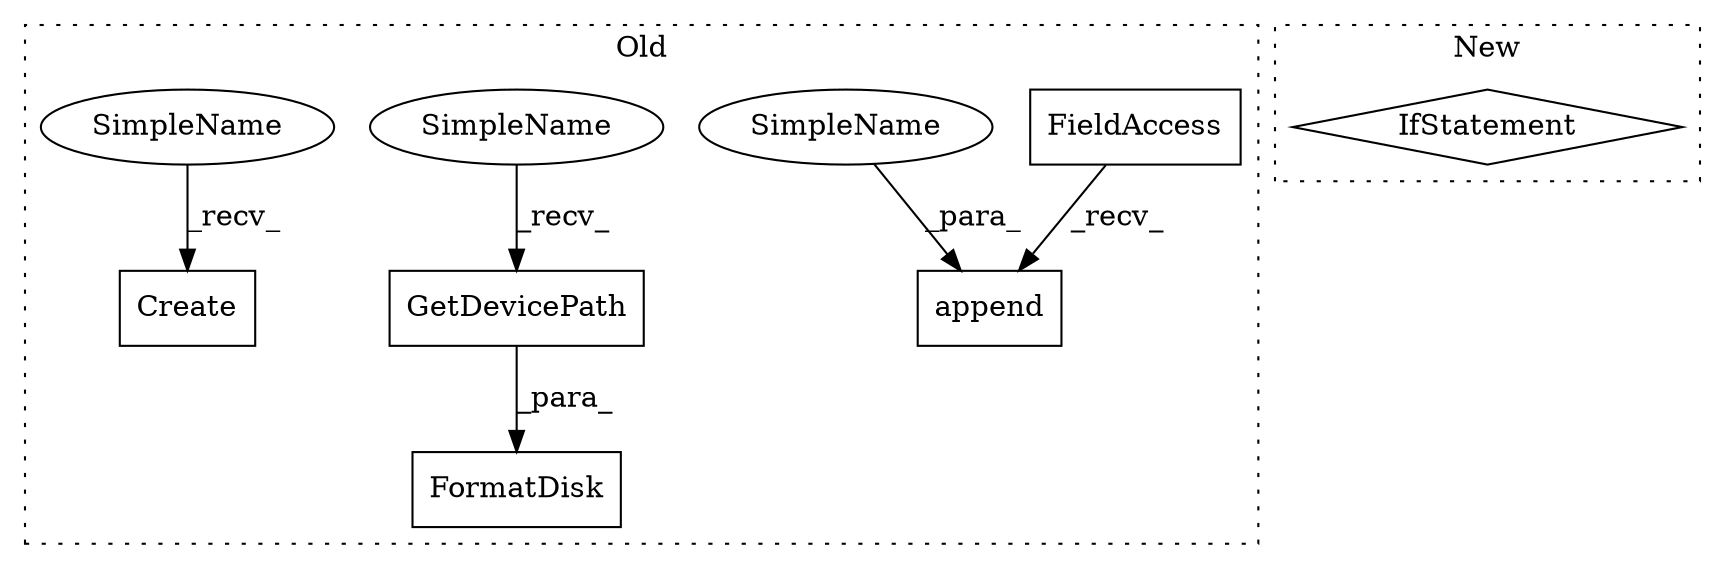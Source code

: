 digraph G {
subgraph cluster0 {
1 [label="GetDevicePath" a="32" s="4863" l="15" shape="box"];
3 [label="FormatDisk" a="32" s="4889,4911" l="11,1" shape="box"];
4 [label="append" a="32" s="4565,4581" l="7,1" shape="box"];
5 [label="Create" a="32" s="4821" l="8" shape="box"];
6 [label="FieldAccess" a="22" s="4546" l="18" shape="box"];
7 [label="SimpleName" a="42" s="4853" l="9" shape="ellipse"];
8 [label="SimpleName" a="42" s="4572" l="9" shape="ellipse"];
9 [label="SimpleName" a="42" s="4811" l="9" shape="ellipse"];
label = "Old";
style="dotted";
}
subgraph cluster1 {
2 [label="IfStatement" a="25" s="4781" l="50" shape="diamond"];
label = "New";
style="dotted";
}
1 -> 3 [label="_para_"];
6 -> 4 [label="_recv_"];
7 -> 1 [label="_recv_"];
8 -> 4 [label="_para_"];
9 -> 5 [label="_recv_"];
}